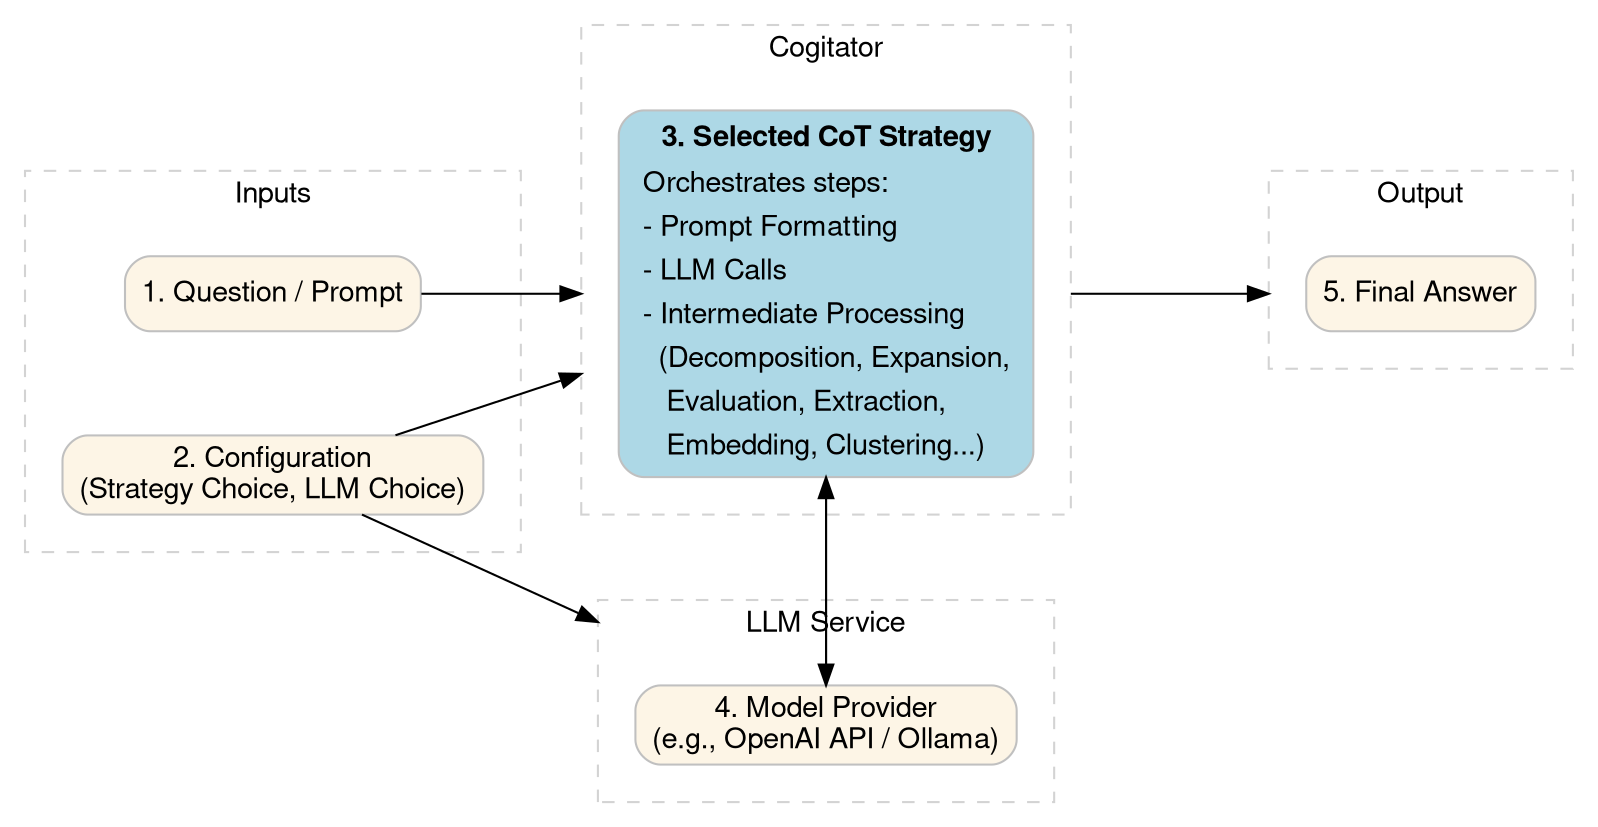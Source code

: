 digraph SimplifiedCogitatorWorkflow {
fontname = "Helvetica,Arial,sans-serif"
layout = dot
rankdir = LR
ranksep = 0.9;
nodesep = 0.7;
splines = true;
compound = true;

node [
fontname = "Helvetica,Arial,sans-serif",
shape = box,
style = "filled,rounded",
color = "grey",
fillcolor = "white",
penwidth = 1
]
edge [
fontname = "Helvetica,Arial,sans-serif",
color = "black",
fontsize = 8,
labeldistance = 2.0
]

subgraph cluster_input {
label = "Inputs"
style = "dashed"
color = "lightgrey"
margin = 18
question [label = "1. Question / Prompt", fillcolor = "oldlace"]
config [label = "2. Configuration\n(Strategy Choice, LLM Choice)", fillcolor = "oldlace"]
}

subgraph cluster_core {
label = "Cogitator"
style = "dashed"
color = "lightgrey"
margin = 18
strategy [label = <<table border="0" cellborder="0" cellspacing="0" cellpadding="3">
<tr><td align="center"><b>3. Selected CoT Strategy</b></td></tr>
<tr><td align="left" balign="left">Orchestrates steps:</td></tr>
<tr><td align="left" balign="left">- Prompt Formatting</td></tr>
<tr><td align="left" balign="left">- LLM Calls</td></tr>
<tr><td align="left" balign="left">- Intermediate Processing</td></tr>
<tr><td align="left" balign="left">  (Decomposition, Expansion,</td></tr>
<tr><td align="left" balign="left">   Evaluation, Extraction,</td></tr>
<tr><td align="left" balign="left">   Embedding, Clustering...)</td></tr>
</table>>, fillcolor ="lightblue", shape = box]
}

subgraph cluster_external {
label = "LLM Service"
style = "dashed"
color = "lightgrey"
margin = 18
llm [label = "4. Model Provider\n(e.g., OpenAI API / Ollama)", fillcolor ="oldlace"]
}

subgraph cluster_output {
label = "Output"
style = "dashed"
color = "lightgrey"
margin = 18
final_answer [label = "5. Final Answer", fillcolor = "oldlace"]
}

question -> strategy [lhead = cluster_core]
config -> strategy [lhead = cluster_core]
config -> llm [lhead= cluster_external]

strategy -> llm [minlen = 2]
llm -> strategy [minlen = 2]

strategy -> final_answer [lhead = cluster_output, ltail = cluster_core, minlen = 2]

}
